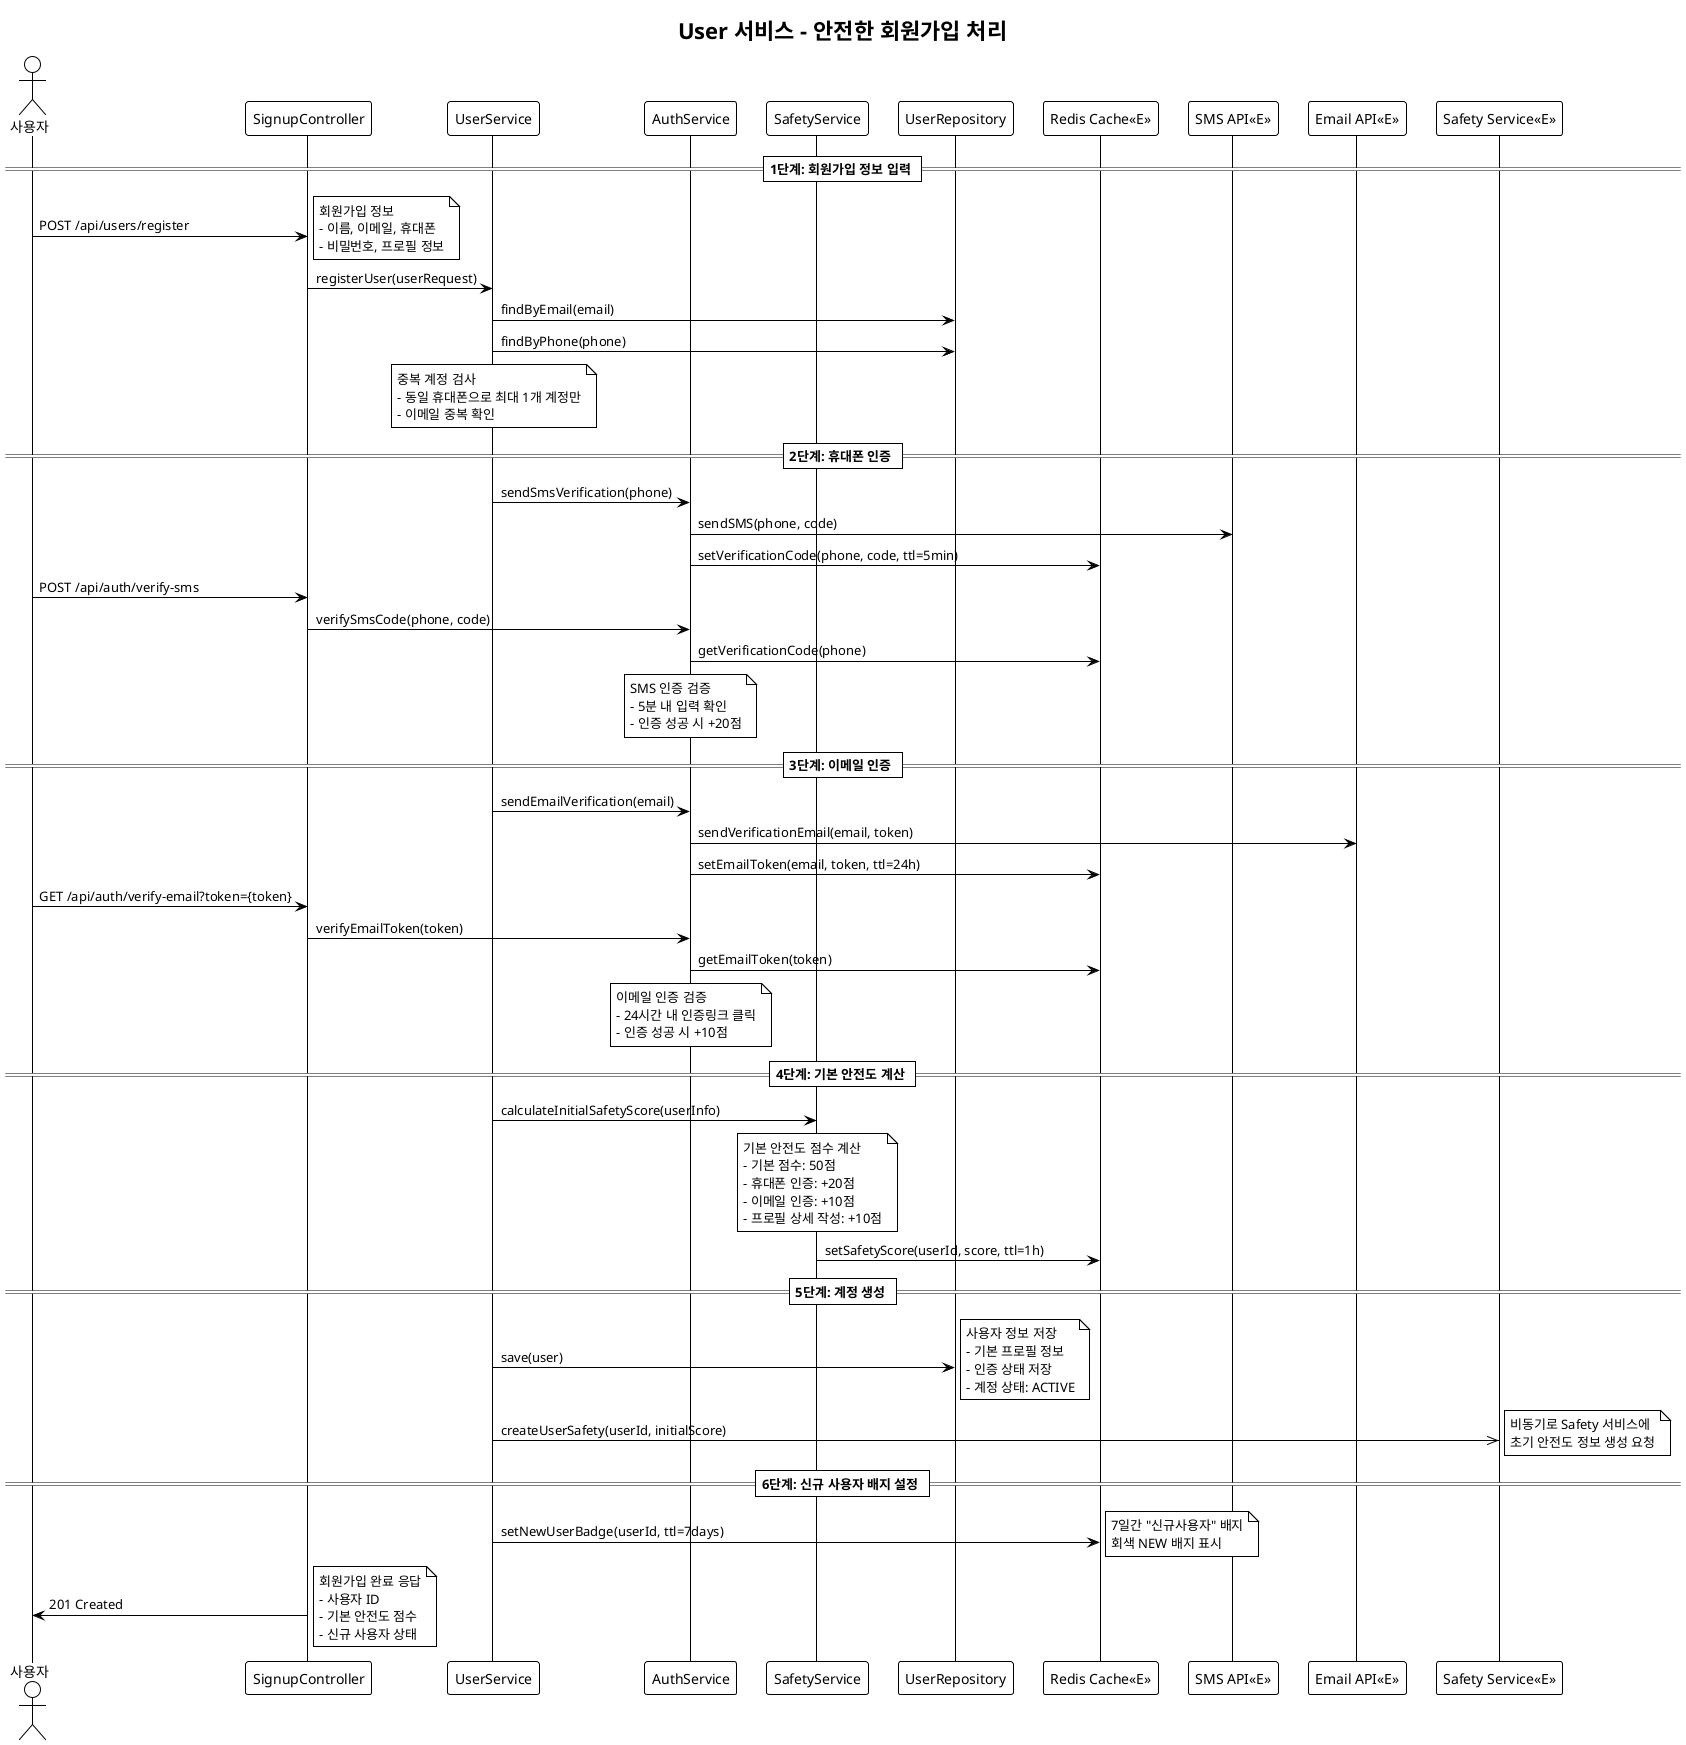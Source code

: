 @startuml
!theme mono

title User 서비스 - 안전한 회원가입 처리

' 참여자 정의
actor "사용자" as user
participant "SignupController" as controller
participant "UserService" as service
participant "AuthService" as authSvc
participant "SafetyService" as safetySvc
participant "UserRepository" as repo
participant "Redis Cache<<E>>" as cache
participant "SMS API<<E>>" as sms
participant "Email API<<E>>" as email
participant "Safety Service<<E>>" as safetyService

== 1단계: 회원가입 정보 입력 ==

user -> controller: POST /api/users/register
note right: 회원가입 정보\n- 이름, 이메일, 휴대폰\n- 비밀번호, 프로필 정보

controller -> service: registerUser(userRequest)

' 중복 검사
service -> repo: findByEmail(email)
service -> repo: findByPhone(phone)

note over service: 중복 계정 검사\n- 동일 휴대폰으로 최대 1개 계정만\n- 이메일 중복 확인

== 2단계: 휴대폰 인증 ==

service -> authSvc: sendSmsVerification(phone)
authSvc -> sms: sendSMS(phone, code)
authSvc -> cache: setVerificationCode(phone, code, ttl=5min)

user -> controller: POST /api/auth/verify-sms
controller -> authSvc: verifySmsCode(phone, code)
authSvc -> cache: getVerificationCode(phone)

note over authSvc: SMS 인증 검증\n- 5분 내 입력 확인\n- 인증 성공 시 +20점

== 3단계: 이메일 인증 ==

service -> authSvc: sendEmailVerification(email)
authSvc -> email: sendVerificationEmail(email, token)
authSvc -> cache: setEmailToken(email, token, ttl=24h)

user -> controller: GET /api/auth/verify-email?token={token}
controller -> authSvc: verifyEmailToken(token)
authSvc -> cache: getEmailToken(token)

note over authSvc: 이메일 인증 검증\n- 24시간 내 인증링크 클릭\n- 인증 성공 시 +10점

== 4단계: 기본 안전도 계산 ==

service -> safetySvc: calculateInitialSafetyScore(userInfo)

note over safetySvc: 기본 안전도 점수 계산\n- 기본 점수: 50점\n- 휴대폰 인증: +20점\n- 이메일 인증: +10점\n- 프로필 상세 작성: +10점

safetySvc -> cache: setSafetyScore(userId, score, ttl=1h)

== 5단계: 계정 생성 ==

service -> repo: save(user)
note right: 사용자 정보 저장\n- 기본 프로필 정보\n- 인증 상태 저장\n- 계정 상태: ACTIVE

service ->> safetyService: createUserSafety(userId, initialScore)
note right: 비동기로 Safety 서비스에\n초기 안전도 정보 생성 요청

== 6단계: 신규 사용자 배지 설정 ==

service -> cache: setNewUserBadge(userId, ttl=7days)
note right: 7일간 "신규사용자" 배지\n회색 NEW 배지 표시

controller -> user: 201 Created
note right: 회원가입 완료 응답\n- 사용자 ID\n- 기본 안전도 점수\n- 신규 사용자 상태

@enduml